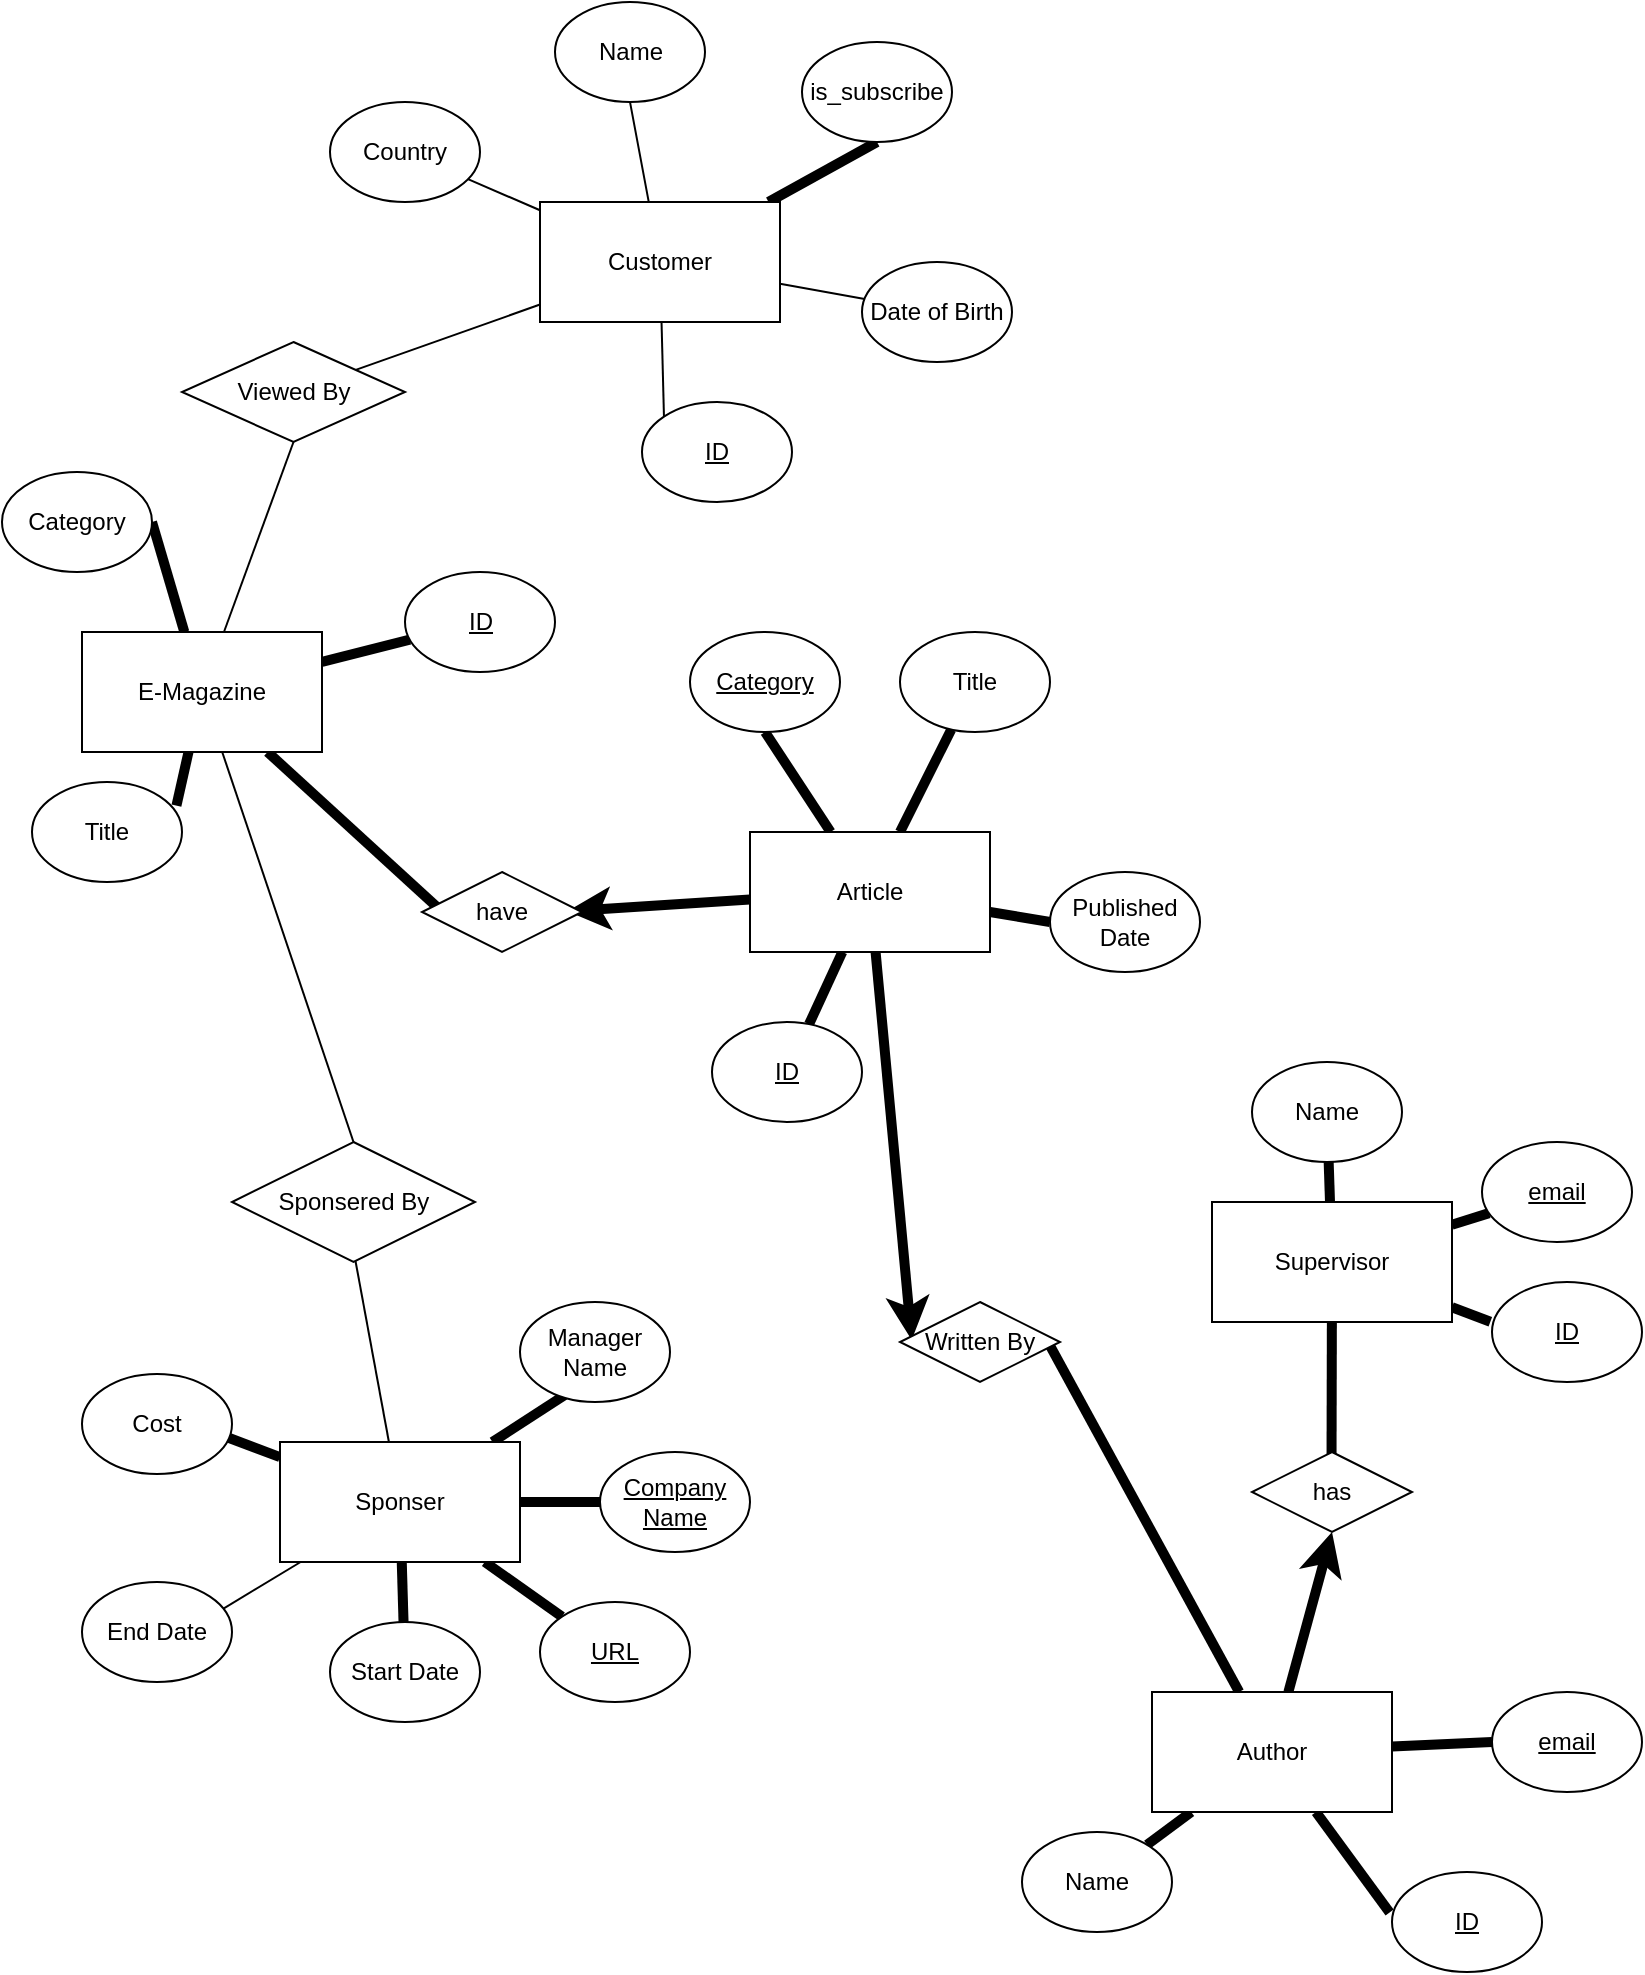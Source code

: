 <mxfile>
    <diagram id="yMkN01YRF0PnzfKZqCOY" name="Page-1">
        <mxGraphModel dx="1531" dy="761" grid="1" gridSize="10" guides="1" tooltips="1" connect="1" arrows="1" fold="1" page="1" pageScale="1" pageWidth="850" pageHeight="1100" math="0" shadow="0">
            <root>
                <mxCell id="0"/>
                <mxCell id="1" parent="0"/>
                <mxCell id="47" style="edgeStyle=none;html=1;strokeWidth=5;endArrow=none;endFill=0;" edge="1" parent="1" source="2" target="36">
                    <mxGeometry relative="1" as="geometry"/>
                </mxCell>
                <mxCell id="48" style="edgeStyle=none;html=1;entryX=-0.016;entryY=0.405;entryDx=0;entryDy=0;entryPerimeter=0;strokeWidth=5;endArrow=none;endFill=0;" edge="1" parent="1" source="2" target="37">
                    <mxGeometry relative="1" as="geometry"/>
                </mxCell>
                <mxCell id="49" style="edgeStyle=none;html=1;entryX=0;entryY=0.5;entryDx=0;entryDy=0;strokeWidth=5;endArrow=none;endFill=0;" edge="1" parent="1" source="2" target="40">
                    <mxGeometry relative="1" as="geometry"/>
                </mxCell>
                <mxCell id="54" style="edgeStyle=none;html=1;entryX=0.5;entryY=1;entryDx=0;entryDy=0;strokeWidth=5;endArrow=classic;endFill=1;" edge="1" parent="1" source="2" target="53">
                    <mxGeometry relative="1" as="geometry"/>
                </mxCell>
                <mxCell id="58" style="edgeStyle=none;html=1;entryX=0.922;entryY=0.49;entryDx=0;entryDy=0;strokeWidth=5;endArrow=none;endFill=0;entryPerimeter=0;" edge="1" parent="1" source="2" target="56">
                    <mxGeometry relative="1" as="geometry"/>
                </mxCell>
                <mxCell id="2" value="Author" style="rounded=0;whiteSpace=wrap;html=1;" parent="1" vertex="1">
                    <mxGeometry x="585" y="875" width="120" height="60" as="geometry"/>
                </mxCell>
                <mxCell id="44" style="edgeStyle=none;html=1;entryX=0.5;entryY=1;entryDx=0;entryDy=0;endArrow=none;endFill=0;strokeWidth=5;" edge="1" parent="1" source="3" target="13">
                    <mxGeometry relative="1" as="geometry"/>
                </mxCell>
                <mxCell id="45" style="edgeStyle=none;html=1;endArrow=none;endFill=0;strokeWidth=5;" edge="1" parent="1" source="3" target="21">
                    <mxGeometry relative="1" as="geometry"/>
                </mxCell>
                <mxCell id="46" style="edgeStyle=none;html=1;entryX=0;entryY=0.5;entryDx=0;entryDy=0;endArrow=none;endFill=0;strokeWidth=5;" edge="1" parent="1" source="3" target="22">
                    <mxGeometry relative="1" as="geometry"/>
                </mxCell>
                <mxCell id="57" style="edgeStyle=none;html=1;entryX=0.073;entryY=0.475;entryDx=0;entryDy=0;entryPerimeter=0;strokeWidth=5;endArrow=classic;endFill=1;" edge="1" parent="1" source="3" target="56">
                    <mxGeometry relative="1" as="geometry"/>
                </mxCell>
                <mxCell id="61" style="edgeStyle=none;html=1;entryX=0.908;entryY=0.49;entryDx=0;entryDy=0;entryPerimeter=0;strokeWidth=5;endArrow=classic;endFill=1;" edge="1" parent="1" source="3" target="59">
                    <mxGeometry relative="1" as="geometry"/>
                </mxCell>
                <mxCell id="85" style="edgeStyle=none;html=1;strokeWidth=5;endArrow=none;endFill=0;" edge="1" parent="1" source="3" target="84">
                    <mxGeometry relative="1" as="geometry"/>
                </mxCell>
                <mxCell id="3" value="Article" style="rounded=0;whiteSpace=wrap;html=1;" parent="1" vertex="1">
                    <mxGeometry x="384" y="445" width="120" height="60" as="geometry"/>
                </mxCell>
                <mxCell id="60" style="edgeStyle=none;html=1;entryX=0.138;entryY=0.519;entryDx=0;entryDy=0;entryPerimeter=0;strokeWidth=5;endArrow=none;endFill=0;" edge="1" parent="1" source="4" target="59">
                    <mxGeometry relative="1" as="geometry"/>
                </mxCell>
                <mxCell id="64" style="edgeStyle=none;html=1;entryX=1;entryY=0.5;entryDx=0;entryDy=0;strokeWidth=5;endArrow=none;endFill=0;" edge="1" parent="1" source="4" target="63">
                    <mxGeometry relative="1" as="geometry"/>
                </mxCell>
                <mxCell id="65" style="edgeStyle=none;html=1;entryX=0.963;entryY=0.236;entryDx=0;entryDy=0;strokeWidth=5;endArrow=none;endFill=0;entryPerimeter=0;" edge="1" parent="1" source="4" target="35">
                    <mxGeometry relative="1" as="geometry"/>
                </mxCell>
                <mxCell id="67" style="edgeStyle=none;html=1;entryX=0.5;entryY=0;entryDx=0;entryDy=0;strokeWidth=1;endArrow=none;endFill=0;" edge="1" parent="1" source="4" target="66">
                    <mxGeometry relative="1" as="geometry"/>
                </mxCell>
                <mxCell id="83" style="edgeStyle=none;html=1;entryX=0.5;entryY=1;entryDx=0;entryDy=0;strokeWidth=1;endArrow=none;endFill=0;" edge="1" parent="1" source="4" target="75">
                    <mxGeometry relative="1" as="geometry"/>
                </mxCell>
                <mxCell id="87" style="edgeStyle=none;html=1;strokeWidth=5;endArrow=none;endFill=0;" edge="1" parent="1" source="4" target="86">
                    <mxGeometry relative="1" as="geometry"/>
                </mxCell>
                <mxCell id="4" value="E-Magazine" style="rounded=0;whiteSpace=wrap;html=1;" parent="1" vertex="1">
                    <mxGeometry x="50" y="345" width="120" height="60" as="geometry"/>
                </mxCell>
                <mxCell id="50" style="edgeStyle=none;html=1;strokeWidth=5;endArrow=none;endFill=0;" edge="1" parent="1" source="5" target="41">
                    <mxGeometry relative="1" as="geometry"/>
                </mxCell>
                <mxCell id="51" style="edgeStyle=none;html=1;entryX=-0.011;entryY=0.397;entryDx=0;entryDy=0;entryPerimeter=0;strokeWidth=5;endArrow=none;endFill=0;" edge="1" parent="1" source="5" target="42">
                    <mxGeometry relative="1" as="geometry"/>
                </mxCell>
                <mxCell id="52" style="edgeStyle=none;html=1;strokeWidth=5;endArrow=none;endFill=0;" edge="1" parent="1" source="5" target="43">
                    <mxGeometry relative="1" as="geometry"/>
                </mxCell>
                <mxCell id="55" style="edgeStyle=none;html=1;entryX=0.497;entryY=0.142;entryDx=0;entryDy=0;entryPerimeter=0;strokeWidth=5;endArrow=none;endFill=0;" edge="1" parent="1" source="5" target="53">
                    <mxGeometry relative="1" as="geometry"/>
                </mxCell>
                <mxCell id="5" value="Supervisor" style="rounded=0;whiteSpace=wrap;html=1;" parent="1" vertex="1">
                    <mxGeometry x="615" y="630" width="120" height="60" as="geometry"/>
                </mxCell>
                <mxCell id="68" style="edgeStyle=none;html=1;entryX=0.498;entryY=0.879;entryDx=0;entryDy=0;entryPerimeter=0;strokeWidth=1;endArrow=none;endFill=0;" edge="1" parent="1" source="6" target="66">
                    <mxGeometry relative="1" as="geometry"/>
                </mxCell>
                <mxCell id="69" style="edgeStyle=none;html=1;entryX=0.968;entryY=0.633;entryDx=0;entryDy=0;entryPerimeter=0;strokeWidth=5;endArrow=none;endFill=0;" edge="1" parent="1" source="6" target="32">
                    <mxGeometry relative="1" as="geometry"/>
                </mxCell>
                <mxCell id="70" style="edgeStyle=none;html=1;entryX=0.891;entryY=0.313;entryDx=0;entryDy=0;entryPerimeter=0;strokeWidth=1;endArrow=none;endFill=0;" edge="1" parent="1" source="6" target="31">
                    <mxGeometry relative="1" as="geometry"/>
                </mxCell>
                <mxCell id="71" style="edgeStyle=none;html=1;strokeWidth=5;endArrow=none;endFill=0;" edge="1" parent="1" source="6" target="30">
                    <mxGeometry relative="1" as="geometry"/>
                </mxCell>
                <mxCell id="72" style="edgeStyle=none;html=1;entryX=0;entryY=0;entryDx=0;entryDy=0;strokeWidth=5;endArrow=none;endFill=0;" edge="1" parent="1" source="6" target="29">
                    <mxGeometry relative="1" as="geometry"/>
                </mxCell>
                <mxCell id="73" style="edgeStyle=none;html=1;strokeWidth=5;endArrow=none;endFill=0;" edge="1" parent="1" source="6" target="28">
                    <mxGeometry relative="1" as="geometry"/>
                </mxCell>
                <mxCell id="74" style="edgeStyle=none;html=1;entryX=0.298;entryY=0.931;entryDx=0;entryDy=0;entryPerimeter=0;strokeWidth=5;endArrow=none;endFill=0;" edge="1" parent="1" source="6" target="27">
                    <mxGeometry relative="1" as="geometry"/>
                </mxCell>
                <mxCell id="6" value="Sponser" style="rounded=0;whiteSpace=wrap;html=1;" parent="1" vertex="1">
                    <mxGeometry x="149" y="750" width="120" height="60" as="geometry"/>
                </mxCell>
                <mxCell id="76" style="edgeStyle=none;html=1;entryX=0.5;entryY=1;entryDx=0;entryDy=0;strokeWidth=1;endArrow=none;endFill=0;" edge="1" parent="1" source="7" target="14">
                    <mxGeometry relative="1" as="geometry"/>
                </mxCell>
                <mxCell id="77" style="edgeStyle=none;html=1;entryX=0.5;entryY=1;entryDx=0;entryDy=0;strokeWidth=5;endArrow=none;endFill=0;" edge="1" parent="1" source="7" target="15">
                    <mxGeometry relative="1" as="geometry"/>
                </mxCell>
                <mxCell id="78" style="edgeStyle=none;html=1;strokeWidth=1;endArrow=none;endFill=0;" edge="1" parent="1" source="7" target="16">
                    <mxGeometry relative="1" as="geometry"/>
                </mxCell>
                <mxCell id="79" style="edgeStyle=none;html=1;strokeWidth=1;endArrow=none;endFill=0;" edge="1" parent="1" source="7" target="19">
                    <mxGeometry relative="1" as="geometry"/>
                </mxCell>
                <mxCell id="81" style="edgeStyle=none;html=1;entryX=0;entryY=0;entryDx=0;entryDy=0;strokeWidth=1;endArrow=none;endFill=0;" edge="1" parent="1" source="7" target="80">
                    <mxGeometry relative="1" as="geometry"/>
                </mxCell>
                <mxCell id="82" style="edgeStyle=none;html=1;strokeWidth=1;endArrow=none;endFill=0;" edge="1" parent="1" source="7" target="75">
                    <mxGeometry relative="1" as="geometry"/>
                </mxCell>
                <mxCell id="7" value="Customer" style="rounded=0;whiteSpace=wrap;html=1;" parent="1" vertex="1">
                    <mxGeometry x="279" y="130" width="120" height="60" as="geometry"/>
                </mxCell>
                <mxCell id="13" value="Category" style="ellipse;whiteSpace=wrap;html=1;fontStyle=4" vertex="1" parent="1">
                    <mxGeometry x="354" y="345" width="75" height="50" as="geometry"/>
                </mxCell>
                <mxCell id="14" value="Name" style="ellipse;whiteSpace=wrap;html=1;" vertex="1" parent="1">
                    <mxGeometry x="286.5" y="30" width="75" height="50" as="geometry"/>
                </mxCell>
                <mxCell id="15" value="is_subscribe" style="ellipse;whiteSpace=wrap;html=1;" vertex="1" parent="1">
                    <mxGeometry x="410" y="50" width="75" height="50" as="geometry"/>
                </mxCell>
                <mxCell id="16" value="Date of Birth" style="ellipse;whiteSpace=wrap;html=1;" vertex="1" parent="1">
                    <mxGeometry x="440" y="160" width="75" height="50" as="geometry"/>
                </mxCell>
                <mxCell id="19" value="Country" style="ellipse;whiteSpace=wrap;html=1;" vertex="1" parent="1">
                    <mxGeometry x="174" y="80" width="75" height="50" as="geometry"/>
                </mxCell>
                <mxCell id="21" value="Title" style="ellipse;whiteSpace=wrap;html=1;" vertex="1" parent="1">
                    <mxGeometry x="459" y="345" width="75" height="50" as="geometry"/>
                </mxCell>
                <mxCell id="22" value="Published Date" style="ellipse;whiteSpace=wrap;html=1;" vertex="1" parent="1">
                    <mxGeometry x="534" y="465" width="75" height="50" as="geometry"/>
                </mxCell>
                <mxCell id="27" value="Manager Name" style="ellipse;whiteSpace=wrap;html=1;" vertex="1" parent="1">
                    <mxGeometry x="269" y="680" width="75" height="50" as="geometry"/>
                </mxCell>
                <mxCell id="28" value="Company Name" style="ellipse;whiteSpace=wrap;html=1;fontStyle=4" vertex="1" parent="1">
                    <mxGeometry x="309" y="755" width="75" height="50" as="geometry"/>
                </mxCell>
                <mxCell id="29" value="URL" style="ellipse;whiteSpace=wrap;html=1;fontStyle=4" vertex="1" parent="1">
                    <mxGeometry x="279" y="830" width="75" height="50" as="geometry"/>
                </mxCell>
                <mxCell id="30" value="Start Date" style="ellipse;whiteSpace=wrap;html=1;" vertex="1" parent="1">
                    <mxGeometry x="174" y="840" width="75" height="50" as="geometry"/>
                </mxCell>
                <mxCell id="31" value="End Date" style="ellipse;whiteSpace=wrap;html=1;" vertex="1" parent="1">
                    <mxGeometry x="50" y="820" width="75" height="50" as="geometry"/>
                </mxCell>
                <mxCell id="32" value="Cost" style="ellipse;whiteSpace=wrap;html=1;" vertex="1" parent="1">
                    <mxGeometry x="50" y="716" width="75" height="50" as="geometry"/>
                </mxCell>
                <mxCell id="35" value="Title" style="ellipse;whiteSpace=wrap;html=1;" vertex="1" parent="1">
                    <mxGeometry x="25" y="420" width="75" height="50" as="geometry"/>
                </mxCell>
                <mxCell id="36" value="Name" style="ellipse;whiteSpace=wrap;html=1;fontStyle=0" vertex="1" parent="1">
                    <mxGeometry x="520" y="945" width="75" height="50" as="geometry"/>
                </mxCell>
                <mxCell id="37" value="ID" style="ellipse;whiteSpace=wrap;html=1;fontStyle=4" vertex="1" parent="1">
                    <mxGeometry x="705" y="965" width="75" height="50" as="geometry"/>
                </mxCell>
                <mxCell id="40" value="email" style="ellipse;whiteSpace=wrap;html=1;fontStyle=4" vertex="1" parent="1">
                    <mxGeometry x="755" y="875" width="75" height="50" as="geometry"/>
                </mxCell>
                <mxCell id="41" value="Name" style="ellipse;whiteSpace=wrap;html=1;" vertex="1" parent="1">
                    <mxGeometry x="635" y="560" width="75" height="50" as="geometry"/>
                </mxCell>
                <mxCell id="42" value="ID" style="ellipse;whiteSpace=wrap;html=1;fontStyle=4" vertex="1" parent="1">
                    <mxGeometry x="755" y="670" width="75" height="50" as="geometry"/>
                </mxCell>
                <mxCell id="43" value="email" style="ellipse;whiteSpace=wrap;html=1;fontStyle=4" vertex="1" parent="1">
                    <mxGeometry x="750" y="600" width="75" height="50" as="geometry"/>
                </mxCell>
                <mxCell id="53" value="has" style="rhombus;whiteSpace=wrap;html=1;" vertex="1" parent="1">
                    <mxGeometry x="635" y="755" width="80" height="40" as="geometry"/>
                </mxCell>
                <mxCell id="56" value="Written By" style="rhombus;whiteSpace=wrap;html=1;" vertex="1" parent="1">
                    <mxGeometry x="459" y="680" width="80" height="40" as="geometry"/>
                </mxCell>
                <mxCell id="59" value="have" style="rhombus;whiteSpace=wrap;html=1;" vertex="1" parent="1">
                    <mxGeometry x="220" y="465" width="80" height="40" as="geometry"/>
                </mxCell>
                <mxCell id="63" value="Category" style="ellipse;whiteSpace=wrap;html=1;" vertex="1" parent="1">
                    <mxGeometry x="10" y="265" width="75" height="50" as="geometry"/>
                </mxCell>
                <mxCell id="66" value="Sponsered By" style="rhombus;whiteSpace=wrap;html=1;" vertex="1" parent="1">
                    <mxGeometry x="125" y="600" width="121.5" height="60" as="geometry"/>
                </mxCell>
                <mxCell id="75" value="Viewed By" style="rhombus;whiteSpace=wrap;html=1;" vertex="1" parent="1">
                    <mxGeometry x="100" y="200" width="111.5" height="50" as="geometry"/>
                </mxCell>
                <mxCell id="80" value="ID" style="ellipse;whiteSpace=wrap;html=1;fontStyle=4" vertex="1" parent="1">
                    <mxGeometry x="330" y="230" width="75" height="50" as="geometry"/>
                </mxCell>
                <mxCell id="84" value="ID" style="ellipse;whiteSpace=wrap;html=1;fontStyle=4" vertex="1" parent="1">
                    <mxGeometry x="365" y="540" width="75" height="50" as="geometry"/>
                </mxCell>
                <mxCell id="86" value="ID" style="ellipse;whiteSpace=wrap;html=1;fontStyle=4" vertex="1" parent="1">
                    <mxGeometry x="211.5" y="315" width="75" height="50" as="geometry"/>
                </mxCell>
            </root>
        </mxGraphModel>
    </diagram>
</mxfile>